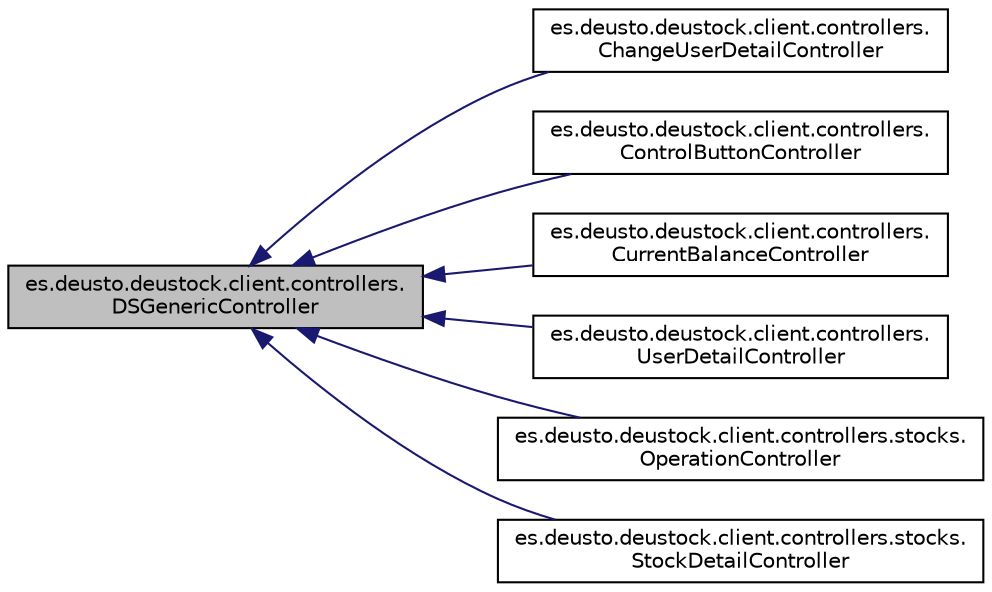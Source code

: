 digraph "es.deusto.deustock.client.controllers.DSGenericController"
{
 // LATEX_PDF_SIZE
  edge [fontname="Helvetica",fontsize="10",labelfontname="Helvetica",labelfontsize="10"];
  node [fontname="Helvetica",fontsize="10",shape=record];
  rankdir="LR";
  Node1 [label="es.deusto.deustock.client.controllers.\lDSGenericController",height=0.2,width=0.4,color="black", fillcolor="grey75", style="filled", fontcolor="black",tooltip=" "];
  Node1 -> Node2 [dir="back",color="midnightblue",fontsize="10",style="solid",fontname="Helvetica"];
  Node2 [label="es.deusto.deustock.client.controllers.\lChangeUserDetailController",height=0.2,width=0.4,color="black", fillcolor="white", style="filled",URL="$classes_1_1deusto_1_1deustock_1_1client_1_1controllers_1_1_change_user_detail_controller.html",tooltip=" "];
  Node1 -> Node3 [dir="back",color="midnightblue",fontsize="10",style="solid",fontname="Helvetica"];
  Node3 [label="es.deusto.deustock.client.controllers.\lControlButtonController",height=0.2,width=0.4,color="black", fillcolor="white", style="filled",URL="$classes_1_1deusto_1_1deustock_1_1client_1_1controllers_1_1_control_button_controller.html",tooltip=" "];
  Node1 -> Node4 [dir="back",color="midnightblue",fontsize="10",style="solid",fontname="Helvetica"];
  Node4 [label="es.deusto.deustock.client.controllers.\lCurrentBalanceController",height=0.2,width=0.4,color="black", fillcolor="white", style="filled",URL="$classes_1_1deusto_1_1deustock_1_1client_1_1controllers_1_1_current_balance_controller.html",tooltip=" "];
  Node1 -> Node5 [dir="back",color="midnightblue",fontsize="10",style="solid",fontname="Helvetica"];
  Node5 [label="es.deusto.deustock.client.controllers.\lUserDetailController",height=0.2,width=0.4,color="black", fillcolor="white", style="filled",URL="$classes_1_1deusto_1_1deustock_1_1client_1_1controllers_1_1_user_detail_controller.html",tooltip=" "];
  Node1 -> Node6 [dir="back",color="midnightblue",fontsize="10",style="solid",fontname="Helvetica"];
  Node6 [label="es.deusto.deustock.client.controllers.stocks.\lOperationController",height=0.2,width=0.4,color="black", fillcolor="white", style="filled",URL="$classes_1_1deusto_1_1deustock_1_1client_1_1controllers_1_1stocks_1_1_operation_controller.html",tooltip=" "];
  Node1 -> Node7 [dir="back",color="midnightblue",fontsize="10",style="solid",fontname="Helvetica"];
  Node7 [label="es.deusto.deustock.client.controllers.stocks.\lStockDetailController",height=0.2,width=0.4,color="black", fillcolor="white", style="filled",URL="$classes_1_1deusto_1_1deustock_1_1client_1_1controllers_1_1stocks_1_1_stock_detail_controller.html",tooltip=" "];
}

